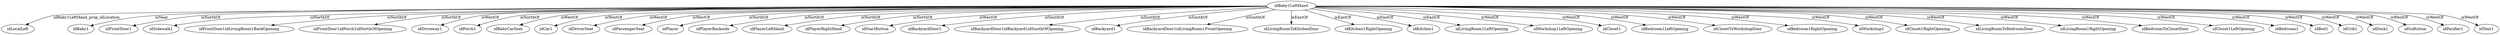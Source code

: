 strict digraph  {
idBaby1LeftHand [node_type=entity_node];
idLocalLeft [node_type=property_node];
idBaby1 [node_type=entity_node];
idFrontDoor1 [node_type=entity_node];
idSidewalk1 [node_type=entity_node];
idFrontDoor1idLivingRoom1BackOpening [node_type=entity_node];
idFrontDoor1idPorch1idNorthOfOpening [node_type=entity_node];
idDriveway1 [node_type=entity_node];
idPorch1 [node_type=entity_node];
idBabyCarSeat [node_type=entity_node];
idCar1 [node_type=entity_node];
idDriverSeat [node_type=entity_node];
idPassengerSeat [node_type=entity_node];
idPlayer [node_type=entity_node];
idPlayerBackside [node_type=entity_node];
idPlayerLeftHand [node_type=entity_node];
idPlayerRightHand [node_type=entity_node];
idStartButton [node_type=entity_node];
idBackyardDoor1 [node_type=entity_node];
idBackyardDoor1idBackyard1idSouthOfOpening [node_type=entity_node];
idBackyard1 [node_type=entity_node];
idBackyardDoor1idLivingRoom1FrontOpening [node_type=entity_node];
idLivingRoomToKitchenDoor [node_type=entity_node];
idKitchen1RightOpening [node_type=entity_node];
idKitchen1 [node_type=entity_node];
idLivingRoom1LeftOpening [node_type=entity_node];
idWorkshop1LeftOpening [node_type=entity_node];
idCloset1 [node_type=entity_node];
idBedroom1LeftOpening [node_type=entity_node];
idClosetToWorkshopDoor [node_type=entity_node];
idBedroom1RightOpening [node_type=entity_node];
idWorkshop1 [node_type=entity_node];
idCloset1RightOpening [node_type=entity_node];
idLivingRoomToBedroomDoor [node_type=entity_node];
idLivingRoom1RightOpening [node_type=entity_node];
idBedroomToClosetDoor [node_type=entity_node];
idCloset1LeftOpening [node_type=entity_node];
idBedroom1 [node_type=entity_node];
idBed1 [node_type=entity_node];
idCrib1 [node_type=entity_node];
idDock1 [node_type=entity_node];
idGoButton [node_type=entity_node];
idPacifier1 [node_type=entity_node];
idTent1 [node_type=entity_node];
idBaby1LeftHand -> idLocalLeft  [edge_type=property, label=idBaby1LeftHand_prop_idLocation];
idBaby1LeftHand -> idBaby1  [edge_type=relationship, label=isNear];
idBaby1LeftHand -> idFrontDoor1  [edge_type=relationship, label=isNorthOf];
idBaby1LeftHand -> idSidewalk1  [edge_type=relationship, label=isNorthOf];
idBaby1LeftHand -> idFrontDoor1idLivingRoom1BackOpening  [edge_type=relationship, label=isNorthOf];
idBaby1LeftHand -> idFrontDoor1idPorch1idNorthOfOpening  [edge_type=relationship, label=isNorthOf];
idBaby1LeftHand -> idDriveway1  [edge_type=relationship, label=isWestOf];
idBaby1LeftHand -> idPorch1  [edge_type=relationship, label=isNorthOf];
idBaby1LeftHand -> idBabyCarSeat  [edge_type=relationship, label=isWestOf];
idBaby1LeftHand -> idCar1  [edge_type=relationship, label=isWestOf];
idBaby1LeftHand -> idDriverSeat  [edge_type=relationship, label=isWestOf];
idBaby1LeftHand -> idPassengerSeat  [edge_type=relationship, label=isWestOf];
idBaby1LeftHand -> idPlayer  [edge_type=relationship, label=isNorthOf];
idBaby1LeftHand -> idPlayerBackside  [edge_type=relationship, label=isNorthOf];
idBaby1LeftHand -> idPlayerLeftHand  [edge_type=relationship, label=isNorthOf];
idBaby1LeftHand -> idPlayerRightHand  [edge_type=relationship, label=isNorthOf];
idBaby1LeftHand -> idStartButton  [edge_type=relationship, label=isWestOf];
idBaby1LeftHand -> idBackyardDoor1  [edge_type=relationship, label=isSouthOf];
idBaby1LeftHand -> idBackyardDoor1idBackyard1idSouthOfOpening  [edge_type=relationship, label=isSouthOf];
idBaby1LeftHand -> idBackyard1  [edge_type=relationship, label=isSouthOf];
idBaby1LeftHand -> idBackyardDoor1idLivingRoom1FrontOpening  [edge_type=relationship, label=isSouthOf];
idBaby1LeftHand -> idLivingRoomToKitchenDoor  [edge_type=relationship, label=isEastOf];
idBaby1LeftHand -> idKitchen1RightOpening  [edge_type=relationship, label=isEastOf];
idBaby1LeftHand -> idKitchen1  [edge_type=relationship, label=isEastOf];
idBaby1LeftHand -> idLivingRoom1LeftOpening  [edge_type=relationship, label=isEastOf];
idBaby1LeftHand -> idWorkshop1LeftOpening  [edge_type=relationship, label=isWestOf];
idBaby1LeftHand -> idCloset1  [edge_type=relationship, label=isWestOf];
idBaby1LeftHand -> idBedroom1LeftOpening  [edge_type=relationship, label=isWestOf];
idBaby1LeftHand -> idClosetToWorkshopDoor  [edge_type=relationship, label=isWestOf];
idBaby1LeftHand -> idBedroom1RightOpening  [edge_type=relationship, label=isWestOf];
idBaby1LeftHand -> idWorkshop1  [edge_type=relationship, label=isWestOf];
idBaby1LeftHand -> idCloset1RightOpening  [edge_type=relationship, label=isWestOf];
idBaby1LeftHand -> idLivingRoomToBedroomDoor  [edge_type=relationship, label=isWestOf];
idBaby1LeftHand -> idLivingRoom1RightOpening  [edge_type=relationship, label=isWestOf];
idBaby1LeftHand -> idBedroomToClosetDoor  [edge_type=relationship, label=isWestOf];
idBaby1LeftHand -> idCloset1LeftOpening  [edge_type=relationship, label=isWestOf];
idBaby1LeftHand -> idBedroom1  [edge_type=relationship, label=isWestOf];
idBaby1LeftHand -> idBed1  [edge_type=relationship, label=isWestOf];
idBaby1LeftHand -> idCrib1  [edge_type=relationship, label=isWestOf];
idBaby1LeftHand -> idDock1  [edge_type=relationship, label=isWestOf];
idBaby1LeftHand -> idGoButton  [edge_type=relationship, label=isWestOf];
idBaby1LeftHand -> idPacifier1  [edge_type=relationship, label=isWestOf];
idBaby1LeftHand -> idTent1  [edge_type=relationship, label=isWestOf];
}
